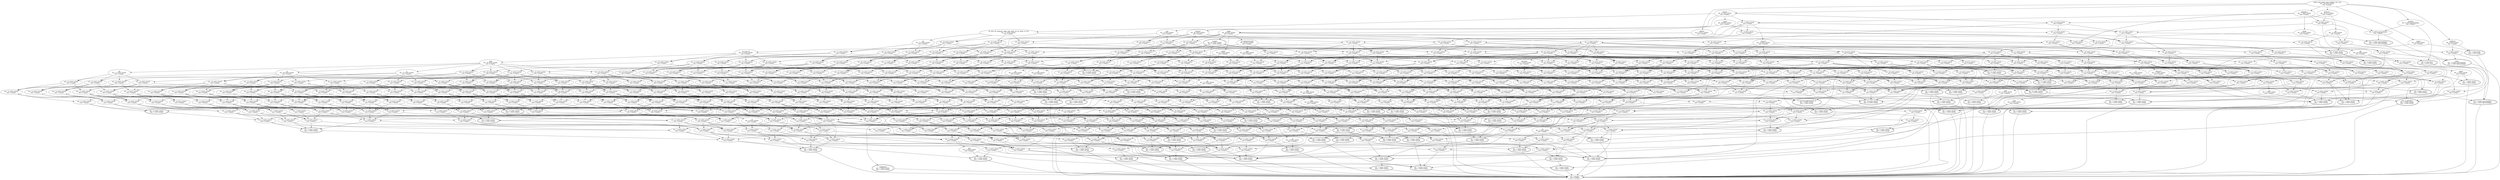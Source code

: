 digraph d{
1 [label="author, date-added, date-modified, title, year
ext.: 100 (93% article) 
own: 0 (empty) "]
2 [label="ext.: 1 (100% article) 
own: 1 (100% article) ", peripheries = 2]
3 [label="ext.: 52 (100% article) 
own: 0 (empty) "]
4 [label="ext.: 1 (100% article) 
own: 1 (100% article) ", peripheries = 2]
5 [label="ext.: 6 (100% article) 
own: 0 (empty) "]
6 [label="ext.: 37 (100% article) 
own: 0 (empty) "]
7 [label="ext.: 1 (100% article) 
own: 1 (100% article) ", peripheries = 2]
8 [label="ext.: 10 (100% article) 
own: 0 (empty) "]
9 [label="volume
ext.: 96 (95% article) 
own: 0 (empty) "]
10 [label="ext.: 74 (98% article) 
own: 0 (empty) "]
11 [label="ext.: 9 (100% article) 
own: 1 (100% article) ", peripheries = 2]
12 [label="number
ext.: 81 (100% article) 
own: 1 (100% article) ", peripheries = 2]
13 [label="ext.: 26 (100% article) 
own: 0 (empty) "]
14 [label="ext.: 25 (100% article) 
own: 0 (empty) "]
15 [label="ext.: 25 (100% article) 
own: 0 (empty) "]
16 [label="ext.: 32 (100% article) 
own: 0 (empty) "]
17 [label="ext.: 31 (100% article) 
own: 0 (empty) "]
18 [label="ext.: 2 (100% article) 
own: 1 (100% article) ", peripheries = 2]
19 [label="ext.: 2 (100% article) 
own: 0 (empty) "]
20 [label="ext.: 5 (100% article) 
own: 0 (empty) "]
21 [label="ext.: 6 (100% article) 
own: 0 (empty) "]
22 [label="ext.: 1 (100% article) 
own: 1 (100% article) ", peripheries = 2]
23 [label="ext.: 4 (100% article) 
own: 0 (empty) "]
24 [label="ext.: 8 (100% article) 
own: 0 (empty) "]
25 [label="ext.: 2 (100% article) 
own: 0 (empty) "]
26 [label="ext.: 1 (100% article) 
own: 1 (100% article) ", peripheries = 2]
27 [label="ext.: 1 (100% article) 
own: 1 (100% article) ", peripheries = 2]
28 [label="ext.: 65 (100% article) 
own: 0 (empty) "]
29 [label="ext.: 6 (100% article) 
own: 1 (100% article) ", peripheries = 2]
30 [label="ext.: 11 (100% article) 
own: 1 (100% article) ", peripheries = 2]
31 [label="ext.: 12 (100% article) 
own: 0 (empty) "]
32 [label="ext.: 4 (100% article) 
own: 0 (empty) "]
33 [label="ext.: 1 (100% article) 
own: 1 (100% article) ", peripheries = 2]
34 [label="ext.: 4 (100% article) 
own: 0 (empty) "]
35 [label="pmc
ext.: 2 (100% article) 
own: 0 (empty) "]
36 [label="ext.: 5 (100% article) 
own: 0 (empty) "]
37 [label="ext.: 2 (100% article) 
own: 0 (empty) "]
38 [label="ext.: 1 (100% article) 
own: 1 (100% article) ", peripheries = 2]
39 [label="ext.: 10 (100% article) 
own: 0 (empty) "]
40 [label="ext.: 4 (100% article) 
own: 1 (100% article) ", peripheries = 2]
41 [label="ext.: 9 (100% article) 
own: 6 (100% article) ", peripheries = 2]
42 [label="ext.: 39 (100% article) 
own: 0 (empty) "]
43 [label="ext.: 10 (100% article) 
own: 0 (empty) "]
44 [label="ext.: 2 (100% article) 
own: 2 (100% article) ", peripheries = 2]
45 [label="ext.: 59 (100% article) 
own: 0 (empty) "]
46 [label="ext.: 11 (100% article) 
own: 0 (empty) "]
47 [label="pages
ext.: 94 (95% article) 
own: 0 (empty) "]
48 [label="ext.: 45 (100% article) 
own: 0 (empty) "]
49 [label="ext.: 12 (100% article) 
own: 0 (empty) "]
50 [label="ext.: 3 (100% article) 
own: 0 (empty) "]
51 [label="ext.: 1 (100% article) 
own: 1 (100% article) ", peripheries = 2]
52 [label="ext.: 17 (100% article) 
own: 0 (empty) "]
53 [label="ext.: 4 (100% article) 
own: 0 (empty) "]
54 [label="ext.: 2 (100% article) 
own: 0 (empty) "]
55 [label="supplement
ext.: 1 (100% article) 
own: 1 (100% article) ", peripheries = 2]
56 [label="ext.: 2 (100% article) 
own: 1 (100% article) ", peripheries = 2]
57 [label="ext.: 3 (100% article) 
own: 0 (empty) "]
58 [label="ext.: 14 (100% article) 
own: 4 (100% article) ", peripheries = 2]
59 [label="ext.: 44 (90% article) 
own: 0 (empty) "]
60 [label="ext.: 73 (94% article) 
own: 0 (empty) "]
61 [label="ext.: 4 (75% misc) 
own: 3 (100% misc) ", peripheries = 2]
62 [label="ext.: 7 (100% article) 
own: 0 (empty) "]
63 [label="ext.: 11 (100% article) 
own: 0 (empty) "]
64 [label="ext.: 11 (100% article) 
own: 0 (empty) "]
65 [label="ext.: 10 (100% article) 
own: 0 (empty) "]
66 [label="ext.: 43 (97% article) 
own: 0 (empty) "]
67 [label="ext.: 2 (100% article) 
own: 1 (100% article) ", peripheries = 2]
68 [label="ext.: 28 (100% article) 
own: 0 (empty) "]
69 [label="ext.: 41 (100% article) 
own: 0 (empty) "]
70 [label="ext.: 9 (100% article) 
own: 1 (100% article) ", peripheries = 2]
71 [label="ext.: 14 (100% article) 
own: 0 (empty) "]
72 [label="ext.: 72 (98% article) 
own: 0 (empty) "]
73 [label="ext.: 14 (100% article) 
own: 0 (empty) "]
74 [label="ext.: 14 (100% article) 
own: 0 (empty) "]
75 [label="ext.: 15 (100% article) 
own: 0 (empty) "]
76 [label="ext.: 11 (100% article) 
own: 0 (empty) "]
77 [label="ext.: 13 (100% article) 
own: 0 (empty) "]
78 [label="ext.: 10 (100% article) 
own: 0 (empty) "]
79 [label="ext.: 3 (100% article) 
own: 0 (empty) "]
80 [label="ext.: 2 (100% article) 
own: 1 (100% article) ", peripheries = 2]
81 [label="ext.: 3 (100% article) 
own: 0 (empty) "]
82 [label="ext.: 7 (100% article) 
own: 0 (empty) "]
83 [label="ext.: 5 (100% article) 
own: 0 (empty) "]
84 [label="ext.: 6 (100% article) 
own: 0 (empty) "]
85 [label="ext.: 1 (100% article) 
own: 1 (100% article) ", peripheries = 2]
86 [label="ext.: 6 (100% article) 
own: 1 (100% article) ", peripheries = 2]
87 [label="ext.: 8 (100% article) 
own: 0 (empty) "]
88 [label="ext.: 5 (100% article) 
own: 0 (empty) "]
89 [label="ext.: 7 (100% article) 
own: 0 (empty) "]
90 [label="ext.: 4 (100% article) 
own: 0 (empty) "]
91 [label="ext.: 1 (100% article) 
own: 1 (100% article) ", peripheries = 2]
92 [label="ext.: 3 (100% article) 
own: 1 (100% article) ", peripheries = 2]
93 [label="ext.: 1 (100% article) 
own: 1 (100% article) ", peripheries = 2]
94 [label="ext.: 6 (100% article) 
own: 0 (empty) "]
95 [label="ext.: 3 (100% article) 
own: 1 (100% article) ", peripheries = 2]
96 [label="ext.: 23 (100% article) 
own: 0 (empty) "]
97 [label="ext.: 47 (100% article) 
own: 0 (empty) "]
98 [label="ext.: 29 (100% article) 
own: 0 (empty) "]
99 [label="ext.: 36 (100% article) 
own: 0 (empty) "]
100 [label="ext.: 35 (100% article) 
own: 0 (empty) "]
101 [label="ext.: 61 (100% article) 
own: 0 (empty) "]
102 [label="ext.: 53 (98% article) 
own: 0 (empty) "]
103 [label="ext.: 35 (97% article) 
own: 0 (empty) "]
104 [label="ext.: 42 (97% article) 
own: 0 (empty) "]
105 [label="ext.: 21 (100% article) 
own: 1 (100% article) ", peripheries = 2]
106 [label="ext.: 25 (100% article) 
own: 0 (empty) "]
107 [label="ext.: 37 (100% article) 
own: 0 (empty) "]
108 [label="isi, publication-type
ext.: 46 (91% article) 
own: 0 (empty) "]
109 [label="ext.: 23 (100% article) 
own: 1 (100% article) ", peripheries = 2]
110 [label="ext.: 10 (100% article) 
own: 1 (100% article) ", peripheries = 2]
111 [label="ext.: 13 (100% article) 
own: 0 (empty) "]
112 [label="ext.: 13 (100% article) 
own: 0 (empty) "]
113 [label="ext.: 14 (100% article) 
own: 0 (empty) "]
114 [label="ext.: 12 (100% article) 
own: 0 (empty) "]
115 [label="ext.: 13 (100% article) 
own: 0 (empty) "]
116 [label="ext.: 16 (100% article) 
own: 0 (empty) "]
117 [label="ext.: 16 (100% article) 
own: 0 (empty) "]
118 [label="mh
ext.: 17 (100% article) 
own: 0 (empty) "]
119 [label="ext.: 15 (100% article) 
own: 0 (empty) "]
120 [label="ext.: 5 (100% article) 
own: 1 (100% article) ", peripheries = 2]
121 [label="ext.: 7 (100% article) 
own: 0 (empty) "]
122 [label="ext.: 12 (100% article) 
own: 0 (empty) "]
123 [label="ext.: 13 (100% article) 
own: 0 (empty) "]
124 [label="ext.: 6 (100% article) 
own: 0 (empty) "]
125 [label="ext.: 11 (100% article) 
own: 0 (empty) "]
126 [label="ext.: 12 (100% article) 
own: 0 (empty) "]
127 [label="ext.: 12 (100% article) 
own: 0 (empty) "]
128 [label="ext.: 15 (100% article) 
own: 0 (empty) "]
129 [label="ext.: 15 (100% article) 
own: 0 (empty) "]
130 [label="ext.: 16 (100% article) 
own: 0 (empty) "]
131 [label="ext.: 14 (100% article) 
own: 0 (empty) "]
132 [label="ext.: 6 (100% article) 
own: 0 (empty) "]
133 [label="ext.: 8 (100% article) 
own: 0 (empty) "]
134 [label="ext.: 7 (100% article) 
own: 0 (empty) "]
135 [label="ext.: 9 (100% article) 
own: 0 (empty) "]
136 [label="ext.: 8 (100% article) 
own: 0 (empty) "]
137 [label="m3
ext.: 2 (100% article) 
own: 0 (empty) "]
138 [label="ext.: 29 (100% article) 
own: 0 (empty) "]
139 [label="ext.: 28 (100% article) 
own: 0 (empty) "]
140 [label="ext.: 7 (100% article) 
own: 0 (empty) "]
141 [label="ext.: 2 (100% article) 
own: 0 (empty) "]
142 [label="ext.: 5 (100% article) 
own: 0 (empty) "]
143 [label="ext.: 5 (100% article) 
own: 0 (empty) "]
144 [label="ty
ext.: 7 (100% article) 
own: 0 (empty) "]
145 [label="isbn, l3, bdsk-file-2
ext.: 1 (100% article) 
own: 1 (100% article) ", peripheries = 2]
146 [label="bdsk-file-1
ext.: 77 (96% article) 
own: 0 (empty) "]
147 [label="group
ext.: 44 (95% article) 
own: 0 (empty) "]
148 [label="booktitle
ext.: 6 (50% inproceedings) 
own: 0 (empty) "]
149 [label="ext.: 2 (100% inproceedings) 
own: 1 (100% inproceedings) ", peripheries = 2]
150 [label="ext.: 3 (100% article) 
own: 0 (empty) "]
151 [label="ext.: 16 (100% article) 
own: 0 (empty) "]
152 [label="ext.: 6 (100% article) 
own: 0 (empty) "]
153 [label="ext.: 2 (100% article) 
own: 0 (empty) "]
154 [label="ext.: 1 (100% article) 
own: 1 (100% article) ", peripheries = 2]
155 [label="url
ext.: 11 (90% article) 
own: 0 (empty) "]
156 [label="ext.: 10 (90% article) 
own: 0 (empty) "]
157 [label="bdsk-url-1
ext.: 34 (97% article) 
own: 0 (empty) "]
158 [label="ext.: 33 (96% article) 
own: 0 (empty) "]
159 [label="ext.: 20 (95% article) 
own: 0 (empty) "]
160 [label="ext.: 3 (66% article) 
own: 0 (empty) "]
161 [label="ext.: 33 (96% article) 
own: 0 (empty) "]
162 [label="address
ext.: 35 (97% article) 
own: 0 (empty) "]
163 [label="ext.: 3 (100% inproceedings) 
own: 0 (empty) "]
164 [label="editor
ext.: 1 (100% inproceedings) 
own: 1 (100% inproceedings) ", peripheries = 2]
165 [label="ext.: 20 (100% article) 
own: 0 (empty) "]
166 [label="ext.: 2 (100% article) 
own: 0 (empty) "]
167 [label="ext.: 28 (100% article) 
own: 0 (empty) "]
168 [label="month
ext.: 31 (100% article) 
own: 0 (empty) "]
169 [label="ext.: 1 (100% article) 
own: 1 (100% article) ", peripheries = 2]
170 [label="publisher
ext.: 4 (50% article) 
own: 0 (empty) "]
171 [label="annote
ext.: 15 (86% article) 
own: 0 (empty) "]
172 [label="ext.: 2 (50% book) 
own: 1 (100% book) ", peripheries = 2]
173 [label="ext.: 14 (100% article) 
own: 0 (empty) "]
174 [label="ext.: 16 (100% article) 
own: 0 (empty) "]
175 [label="ext.: 20 (100% article) 
own: 0 (empty) "]
176 [label="ext.: 21 (100% article) 
own: 0 (empty) "]
177 [label="ext.: 23 (100% article) 
own: 0 (empty) "]
178 [label="ext.: 18 (100% article) 
own: 0 (empty) "]
179 [label="ext.: 7 (100% article) 
own: 0 (empty) "]
180 [label="ext.: 17 (100% article) 
own: 0 (empty) "]
181 [label="ext.: 23 (100% article) 
own: 0 (empty) "]
182 [label="ext.: 24 (100% article) 
own: 0 (empty) "]
183 [label="ext.: 26 (100% article) 
own: 0 (empty) "]
184 [label="ext.: 21 (100% article) 
own: 0 (empty) "]
185 [label="ext.: 8 (100% article) 
own: 0 (empty) "]
186 [label="ext.: 6 (100% article) 
own: 0 (empty) "]
187 [label="ext.: 5 (100% article) 
own: 0 (empty) "]
188 [label="ext.: 17 (100% article) 
own: 0 (empty) "]
189 [label="ext.: 23 (100% article) 
own: 0 (empty) "]
190 [label="ext.: 25 (100% article) 
own: 0 (empty) "]
191 [label="ext.: 27 (100% article) 
own: 0 (empty) "]
192 [label="ext.: 21 (100% article) 
own: 0 (empty) "]
193 [label="ext.: 20 (100% article) 
own: 0 (empty) "]
194 [label="rn
ext.: 26 (100% article) 
own: 0 (empty) "]
195 [label="ext.: 28 (100% article) 
own: 0 (empty) "]
196 [label="dcom
ext.: 30 (100% article) 
own: 0 (empty) "]
197 [label="ext.: 24 (100% article) 
own: 0 (empty) "]
198 [label="ext.: 15 (100% article) 
own: 0 (empty) "]
199 [label="ext.: 21 (100% article) 
own: 0 (empty) "]
200 [label="ext.: 22 (100% article) 
own: 0 (empty) "]
201 [label="ext.: 24 (100% article) 
own: 0 (empty) "]
202 [label="ext.: 19 (100% article) 
own: 0 (empty) "]
203 [label="ext.: 18 (100% article) 
own: 0 (empty) "]
204 [label="ext.: 24 (100% article) 
own: 0 (empty) "]
205 [label="ext.: 25 (100% article) 
own: 0 (empty) "]
206 [label="lr
ext.: 27 (100% article) 
own: 0 (empty) "]
207 [label="ext.: 22 (100% article) 
own: 0 (empty) "]
208 [label="ext.: 45 (100% article) 
own: 0 (empty) "]
209 [label="ext.: 1 (100% article) 
own: 1 (100% article) ", peripheries = 2]
210 [label="ext.: 7 (100% article) 
own: 0 (empty) "]
211 [label="ext.: 9 (100% article) 
own: 0 (empty) "]
212 [label="ext.: 10 (100% article) 
own: 0 (empty) "]
213 [label="ext.: 9 (100% article) 
own: 0 (empty) "]
214 [label="ext.: 10 (100% article) 
own: 0 (empty) "]
215 [label="ext.: 11 (100% article) 
own: 0 (empty) "]
216 [label="ext.: 10 (100% article) 
own: 0 (empty) "]
217 [label="ext.: 10 (100% article) 
own: 0 (empty) "]
218 [label="ext.: 11 (100% article) 
own: 0 (empty) "]
219 [label="ext.: 11 (100% article) 
own: 0 (empty) "]
220 [label="ext.: 12 (100% article) 
own: 0 (empty) "]
221 [label="ext.: 16 (100% article) 
own: 0 (empty) "]
222 [label="ext.: 8 (100% article) 
own: 0 (empty) "]
223 [label="ext.: 3 (100% article) 
own: 1 (100% article) ", peripheries = 2]
224 [label="ext.: 12 (100% article) 
own: 0 (empty) "]
225 [label="ext.: 18 (100% article) 
own: 0 (empty) "]
226 [label="ext.: 28 (100% article) 
own: 0 (empty) "]
227 [label="ext.: 30 (100% article) 
own: 0 (empty) "]
228 [label="ext.: 14 (100% article) 
own: 0 (empty) "]
229 [label="ext.: 15 (100% article) 
own: 0 (empty) "]
230 [label="ext.: 17 (100% article) 
own: 0 (empty) "]
231 [label="ext.: 26 (100% article) 
own: 0 (empty) "]
232 [label="ext.: 34 (100% article) 
own: 0 (empty) "]
233 [label="ext.: 32 (100% article) 
own: 0 (empty) "]
234 [label="ext.: 15 (100% article) 
own: 0 (empty) "]
235 [label="ext.: 20 (100% article) 
own: 0 (empty) "]
236 [label="ext.: 19 (100% article) 
own: 0 (empty) "]
237 [label="ext.: 23 (100% article) 
own: 0 (empty) "]
238 [label="ext.: 15 (100% article) 
own: 0 (empty) "]
239 [label="ext.: 18 (100% article) 
own: 0 (empty) "]
240 [label="ext.: 25 (100% article) 
own: 0 (empty) "]
241 [label="ext.: 32 (100% article) 
own: 0 (empty) "]
242 [label="ext.: 30 (100% article) 
own: 0 (empty) "]
243 [label="ext.: 28 (100% article) 
own: 0 (empty) "]
244 [label="ext.: 36 (100% article) 
own: 0 (empty) "]
245 [label="ext.: 34 (100% article) 
own: 0 (empty) "]
246 [label="ext.: 15 (100% article) 
own: 0 (empty) "]
247 [label="ext.: 19 (100% article) 
own: 0 (empty) "]
248 [label="ext.: 18 (100% article) 
own: 0 (empty) "]
249 [label="ext.: 16 (100% article) 
own: 0 (empty) "]
250 [label="ext.: 21 (100% article) 
own: 0 (empty) "]
251 [label="ext.: 20 (100% article) 
own: 0 (empty) "]
252 [label="ext.: 15 (100% article) 
own: 0 (empty) "]
253 [label="ext.: 17 (100% article) 
own: 0 (empty) "]
254 [label="ext.: 11 (100% article) 
own: 0 (empty) "]
255 [label="ext.: 9 (100% article) 
own: 1 (100% article) ", peripheries = 2]
256 [label="ext.: 16 (100% article) 
own: 0 (empty) "]
257 [label="ext.: 19 (100% article) 
own: 0 (empty) "]
258 [label="ext.: 20 (100% article) 
own: 0 (empty) "]
259 [label="ext.: 23 (100% article) 
own: 0 (empty) "]
260 [label="ext.: 17 (100% article) 
own: 0 (empty) "]
261 [label="ext.: 20 (100% article) 
own: 0 (empty) "]
262 [label="ext.: 8 (100% article) 
own: 1 (100% article) ", peripheries = 2]
263 [label="ext.: 10 (100% article) 
own: 0 (empty) "]
264 [label="ext.: 6 (100% article) 
own: 0 (empty) "]
265 [label="ext.: 7 (100% article) 
own: 0 (empty) "]
266 [label="ext.: 7 (100% article) 
own: 0 (empty) "]
267 [label="ext.: 8 (100% article) 
own: 0 (empty) "]
268 [label="ext.: 4 (100% article) 
own: 0 (empty) "]
269 [label="ext.: 4 (100% article) 
own: 0 (empty) "]
270 [label="ext.: 12 (100% article) 
own: 0 (empty) "]
271 [label="ext.: 10 (100% article) 
own: 0 (empty) "]
272 [label="ext.: 2 (100% article) 
own: 1 (100% article) ", peripheries = 2]
273 [label="ext.: 6 (100% article) 
own: 1 (100% article) ", peripheries = 2]
274 [label="ext.: 2 (100% article) 
own: 0 (empty) "]
275 [label="ext.: 10 (100% article) 
own: 0 (empty) "]
276 [label="ext.: 12 (100% article) 
own: 0 (empty) "]
277 [label="ext.: 11 (100% article) 
own: 0 (empty) "]
278 [label="ext.: 14 (100% article) 
own: 0 (empty) "]
279 [label="ext.: 16 (100% article) 
own: 0 (empty) "]
280 [label="ext.: 21 (100% article) 
own: 0 (empty) "]
281 [label="co, iso-source-abbreviation, ps
ext.: 1 (100% article) 
own: 1 (100% article) ", peripheries = 2]
282 [label="ext.: 8 (100% article) 
own: 0 (empty) "]
283 [label="ext.: 17 (100% article) 
own: 0 (empty) "]
284 [label="ext.: 27 (100% article) 
own: 0 (empty) "]
285 [label="ext.: 29 (100% article) 
own: 0 (empty) "]
286 [label="ext.: 13 (100% article) 
own: 0 (empty) "]
287 [label="ext.: 9 (100% article) 
own: 0 (empty) "]
288 [label="ext.: 16 (100% article) 
own: 0 (empty) "]
289 [label="ext.: 25 (100% article) 
own: 0 (empty) "]
290 [label="ext.: 33 (100% article) 
own: 0 (empty) "]
291 [label="ext.: 31 (100% article) 
own: 0 (empty) "]
292 [label="ext.: 14 (100% article) 
own: 0 (empty) "]
293 [label="ext.: 19 (100% article) 
own: 0 (empty) "]
294 [label="ext.: 18 (100% article) 
own: 0 (empty) "]
295 [label="ext.: 22 (100% article) 
own: 0 (empty) "]
296 [label="ext.: 14 (100% article) 
own: 0 (empty) "]
297 [label="ext.: 17 (100% article) 
own: 0 (empty) "]
298 [label="ext.: 24 (100% article) 
own: 0 (empty) "]
299 [label="ext.: 31 (100% article) 
own: 0 (empty) "]
300 [label="ext.: 29 (100% article) 
own: 0 (empty) "]
301 [label="ext.: 27 (100% article) 
own: 0 (empty) "]
302 [label="au, jt, pl, sb
ext.: 35 (100% article) 
own: 0 (empty) "]
303 [label="ext.: 33 (100% article) 
own: 0 (empty) "]
304 [label="ext.: 14 (100% article) 
own: 0 (empty) "]
305 [label="ext.: 18 (100% article) 
own: 0 (empty) "]
306 [label="ext.: 17 (100% article) 
own: 0 (empty) "]
307 [label="ext.: 15 (100% article) 
own: 0 (empty) "]
308 [label="ext.: 20 (100% article) 
own: 0 (empty) "]
309 [label="ext.: 19 (100% article) 
own: 0 (empty) "]
310 [label="ext.: 14 (100% article) 
own: 0 (empty) "]
311 [label="ext.: 14 (100% article) 
own: 0 (empty) "]
312 [label="ext.: 16 (100% article) 
own: 0 (empty) "]
313 [label="ext.: 10 (100% article) 
own: 0 (empty) "]
314 [label="ext.: 11 (100% article) 
own: 0 (empty) "]
315 [label="ext.: 9 (100% article) 
own: 0 (empty) "]
316 [label="ext.: 5 (100% article) 
own: 2 (100% article) ", peripheries = 2]
317 [label="ext.: 7 (100% article) 
own: 0 (empty) "]
318 [label="ext.: 14 (100% article) 
own: 0 (empty) "]
319 [label="ext.: 1 (100% article) 
own: 1 (100% article) ", peripheries = 2]
320 [label="ext.: 5 (100% article) 
own: 0 (empty) "]
321 [label="ext.: 13 (100% article) 
own: 0 (empty) "]
322 [label="ext.: 23 (100% article) 
own: 0 (empty) "]
323 [label="ext.: 25 (100% article) 
own: 0 (empty) "]
324 [label="ext.: 9 (100% article) 
own: 0 (empty) "]
325 [label="ext.: 6 (100% article) 
own: 0 (empty) "]
326 [label="ext.: 12 (100% article) 
own: 0 (empty) "]
327 [label="ext.: 21 (100% article) 
own: 0 (empty) "]
328 [label="ext.: 28 (100% article) 
own: 0 (empty) "]
329 [label="ext.: 26 (100% article) 
own: 0 (empty) "]
330 [label="ext.: 10 (100% article) 
own: 0 (empty) "]
331 [label="ext.: 14 (100% article) 
own: 0 (empty) "]
332 [label="ext.: 13 (100% article) 
own: 0 (empty) "]
333 [label="ext.: 18 (100% article) 
own: 0 (empty) "]
334 [label="ext.: 10 (100% article) 
own: 0 (empty) "]
335 [label="ext.: 13 (100% article) 
own: 0 (empty) "]
336 [label="ext.: 10 (100% article) 
own: 0 (empty) "]
337 [label="ext.: 14 (100% article) 
own: 0 (empty) "]
338 [label="ext.: 13 (100% article) 
own: 0 (empty) "]
339 [label="ext.: 11 (100% article) 
own: 0 (empty) "]
340 [label="ext.: 15 (100% article) 
own: 0 (empty) "]
341 [label="ext.: 14 (100% article) 
own: 0 (empty) "]
342 [label="ext.: 10 (100% article) 
own: 0 (empty) "]
343 [label="ext.: 10 (100% article) 
own: 0 (empty) "]
344 [label="ext.: 12 (100% article) 
own: 0 (empty) "]
345 [label="ext.: 6 (100% article) 
own: 0 (empty) "]
346 [label="ext.: 7 (100% article) 
own: 0 (empty) "]
347 [label="ext.: 5 (100% article) 
own: 0 (empty) "]
348 [label="ext.: 2 (100% article) 
own: 1 (100% article) ", peripheries = 2]
349 [label="ext.: 2 (100% article) 
own: 0 (empty) "]
350 [label="ext.: 3 (100% article) 
own: 0 (empty) "]
351 [label="ext.: 1 (100% article) 
own: 1 (100% article) ", peripheries = 2]
352 [label="ext.: 8 (100% article) 
own: 0 (empty) "]
353 [label="ext.: 4 (100% article) 
own: 0 (empty) "]
354 [label="ext.: 15 (100% article) 
own: 0 (empty) "]
355 [label="ext.: 10 (100% article) 
own: 0 (empty) "]
356 [label="ext.: 11 (100% article) 
own: 0 (empty) "]
357 [label="ext.: 18 (100% article) 
own: 0 (empty) "]
358 [label="ext.: 13 (100% article) 
own: 0 (empty) "]
359 [label="keywords
ext.: 17 (100% article) 
own: 0 (empty) "]
360 [label="ext.: 18 (100% article) 
own: 0 (empty) "]
361 [label="ext.: 21 (100% article) 
own: 0 (empty) "]
362 [label="ext.: 16 (100% article) 
own: 0 (empty) "]
363 [label="ext.: 19 (100% article) 
own: 0 (empty) "]
364 [label="ext.: 7 (100% article) 
own: 0 (empty) "]
365 [label="ext.: 9 (100% article) 
own: 0 (empty) "]
366 [label="ext.: 24 (100% article) 
own: 0 (empty) "]
367 [label="ext.: 27 (100% article) 
own: 0 (empty) "]
368 [label="ext.: 26 (100% article) 
own: 0 (empty) "]
369 [label="ext.: 29 (100% article) 
own: 0 (empty) "]
370 [label="ext.: 16 (100% article) 
own: 0 (empty) "]
371 [label="ext.: 18 (100% article) 
own: 0 (empty) "]
372 [label="ext.: 17 (100% article) 
own: 0 (empty) "]
373 [label="ext.: 20 (100% article) 
own: 0 (empty) "]
374 [label="ext.: 21 (100% article) 
own: 0 (empty) "]
375 [label="ext.: 24 (100% article) 
own: 0 (empty) "]
376 [label="ext.: 18 (100% article) 
own: 0 (empty) "]
377 [label="ext.: 21 (100% article) 
own: 0 (empty) "]
378 [label="ext.: 9 (100% article) 
own: 0 (empty) "]
379 [label="ext.: 11 (100% article) 
own: 0 (empty) "]
380 [label="ext.: 12 (100% article) 
own: 0 (empty) "]
381 [label="ext.: 15 (100% article) 
own: 0 (empty) "]
382 [label="ext.: 37 (100% article) 
own: 0 (empty) "]
383 [label="ext.: 23 (100% article) 
own: 0 (empty) "]
384 [label="ext.: 26 (100% article) 
own: 0 (empty) "]
385 [label="ext.: 25 (100% article) 
own: 0 (empty) "]
386 [label="ext.: 28 (100% article) 
own: 0 (empty) "]
387 [label="ext.: 15 (100% article) 
own: 0 (empty) "]
388 [label="ext.: 17 (100% article) 
own: 0 (empty) "]
389 [label="ext.: 19 (100% article) 
own: 0 (empty) "]
390 [label="ext.: 22 (100% article) 
own: 0 (empty) "]
391 [label="ext.: 11 (100% article) 
own: 0 (empty) "]
392 [label="ext.: 13 (100% article) 
own: 0 (empty) "]
393 [label="ext.: 2 (100% article) 
own: 1 (100% article) ", peripheries = 2]
394 [label="ext.: 4 (100% article) 
own: 0 (empty) "]
395 [label="ext.: 7 (100% article) 
own: 0 (empty) "]
396 [label="ext.: 2 (100% article) 
own: 0 (empty) "]
397 [label="ext.: 11 (100% article) 
own: 0 (empty) "]
398 [label="ext.: 8 (100% article) 
own: 0 (empty) "]
399 [label="ext.: 7 (100% article) 
own: 0 (empty) "]
400 [label="ext.: 4 (100% article) 
own: 0 (empty) "]
401 [label="ext.: 1 (100% article) 
own: 1 (100% article) ", peripheries = 2]
402 [label="ext.: 27 (100% article) 
own: 0 (empty) "]
403 [label="ext.: 26 (100% article) 
own: 0 (empty) "]
404 [label="phst
ext.: 10 (100% article) 
own: 0 (empty) "]
405 [label="gr
ext.: 11 (100% article) 
own: 0 (empty) "]
406 [label="ext.: 18 (100% article) 
own: 0 (empty) "]
407 [label="ext.: 6 (100% article) 
own: 0 (empty) "]
408 [label="ext.: 30 (100% article) 
own: 0 (empty) "]
409 [label="ext.: 29 (100% article) 
own: 0 (empty) "]
410 [label="ext.: 17 (100% article) 
own: 0 (empty) "]
411 [label="ext.: 49 (97% article) 
own: 0 (empty) "]
412 [label="ext.: 8 (100% article) 
own: 0 (empty) "]
413 [label="ext.: 15 (100% article) 
own: 0 (empty) "]
414 [label="ext.: 17 (100% article) 
own: 0 (empty) "]
415 [label="ext.: 11 (100% article) 
own: 0 (empty) "]
416 [label="ext.: 16 (100% article) 
own: 0 (empty) "]
417 [label="ext.: 19 (100% article) 
own: 0 (empty) "]
418 [label="ext.: 18 (100% article) 
own: 0 (empty) "]
419 [label="ext.: 12 (100% article) 
own: 0 (empty) "]
420 [label="ext.: 12 (100% article) 
own: 0 (empty) "]
421 [label="ext.: 13 (100% article) 
own: 0 (empty) "]
422 [label="ext.: 6 (100% article) 
own: 0 (empty) "]
423 [label="ext.: 22 (100% article) 
own: 0 (empty) "]
424 [label="ext.: 6 (100% article) 
own: 0 (empty) "]
425 [label="ext.: 15 (100% article) 
own: 0 (empty) "]
426 [label="ext.: 18 (100% article) 
own: 0 (empty) "]
427 [label="ext.: 19 (100% article) 
own: 0 (empty) "]
428 [label="ext.: 5 (100% article) 
own: 0 (empty) "]
429 [label="ext.: 3 (100% article) 
own: 1 (100% article) ", peripheries = 2]
430 [label="ext.: 9 (100% article) 
own: 0 (empty) "]
431 [label="ext.: 8 (100% article) 
own: 0 (empty) "]
432 [label="ext.: 4 (100% article) 
own: 0 (empty) "]
433 [label="ext.: 7 (100% article) 
own: 0 (empty) "]
434 [label="ext.: 6 (100% article) 
own: 0 (empty) "]
435 [label="ext.: 4 (100% article) 
own: 0 (empty) "]
436 [label="ext.: 3 (100% article) 
own: 0 (empty) "]
437 [label="ext.: 2 (100% article) 
own: 1 (100% article) ", peripheries = 2]
438 [label="ext.: 3 (100% article) 
own: 0 (empty) "]
439 [label="ext.: 2 (100% article) 
own: 0 (empty) "]
440 [label="ext.: 9 (100% article) 
own: 0 (empty) "]
441 [label="ext.: 3 (100% article) 
own: 0 (empty) "]
442 [label="ext.: 12 (100% article) 
own: 0 (empty) "]
443 [label="ext.: 4 (100% article) 
own: 0 (empty) "]
444 [label="ext.: 4 (100% article) 
own: 0 (empty) "]
445 [label="ext.: 2 (100% article) 
own: 0 (empty) "]
446 [label="ext.: 6 (100% article) 
own: 0 (empty) "]
447 [label="ci
ext.: 5 (100% article) 
own: 0 (empty) "]
448 [label="ext.: 2 (100% article) 
own: 0 (empty) "]
449 [label="ext.: 4 (100% article) 
own: 0 (empty) "]
450 [label="ext.: 5 (100% article) 
own: 0 (empty) "]
451 [label="ext.: 3 (100% article) 
own: 0 (empty) "]
452 [label="ext.: 3 (100% article) 
own: 0 (empty) "]
453 [label="ext.: 3 (100% article) 
own: 0 (empty) "]
454 [label="ext.: 2 (100% article) 
own: 0 (empty) "]
455 [label="ext.: 5 (100% article) 
own: 0 (empty) "]
456 [label="ext.: 7 (100% article) 
own: 0 (empty) "]
457 [label="ext.: 5 (100% article) 
own: 0 (empty) "]
458 [label="ext.: 4 (100% article) 
own: 0 (empty) "]
459 [label="ext.: 1 (100% article) 
own: 1 (100% article) ", peripheries = 2]
460 [label="title1
ext.: 3 (100% article) 
own: 0 (empty) "]
461 [label="ext.: 3 (100% article) 
own: 0 (empty) "]
462 [label="ext.: 2 (100% article) 
own: 2 (100% article) ", peripheries = 2]
463 [label="ext.: 28 (100% article) 
own: 0 (empty) "]
464 [label="abstract
ext.: 60 (100% article) 
own: 0 (empty) "]
465 [label="ext.: 29 (100% article) 
own: 0 (empty) "]
466 [label="ext.: 42 (100% article) 
own: 0 (empty) "]
467 [label="ext.: 27 (100% article) 
own: 0 (empty) "]
468 [label="ext.: 33 (100% article) 
own: 0 (empty) "]
469 [label="journal
ext.: 97 (95% article) 
own: 0 (empty) "]
470 [label="ext.: 75 (98% article) 
own: 0 (empty) "]
471 [label="ext.: 32 (100% article) 
own: 0 (empty) "]
472 [label="ext.: 9 (100% article) 
own: 0 (empty) "]
473 [label="ext.: 17 (100% article) 
own: 0 (empty) "]
474 [label="ext.: 21 (100% article) 
own: 0 (empty) "]
475 [label="ext.: 32 (100% article) 
own: 0 (empty) "]
476 [label="ext.: 35 (100% article) 
own: 0 (empty) "]
477 [label="ext.: 15 (100% article) 
own: 0 (empty) "]
478 [label="dep
ext.: 11 (100% article) 
own: 0 (empty) "]
479 [label="ext.: 19 (100% article) 
own: 0 (empty) "]
480 [label="ext.: 46 (100% article) 
own: 0 (empty) "]
481 [label="issn
ext.: 74 (94% article) 
own: 0 (empty) "]
482 [label="ext.: 26 (100% article) 
own: 0 (empty) "]
483 [label="ext.: 15 (100% article) 
own: 0 (empty) "]
484 [label="ext.: 19 (100% article) 
own: 0 (empty) "]
485 [label="ext.: 54 (98% article) 
own: 0 (empty) "]
486 [label="ext.: 28 (100% article) 
own: 0 (empty) "]
487 [label="da, edat, jid, language, mhda, own, pmid, pst, pt, pubm, so, stat
ext.: 37 (100% article) 
own: 0 (empty) "]
488 [label="ext.: 34 (100% article) 
own: 0 (empty) "]
489 [label="ext.: 16 (100% article) 
own: 0 (empty) "]
490 [label="pii
ext.: 22 (100% article) 
own: 0 (empty) "]
491 [label="ext.: 20 (100% article) 
own: 0 (empty) "]
492 [label="ext.: 18 (100% article) 
own: 0 (empty) "]
493 [label="local-url
ext.: 50 (98% article) 
own: 0 (empty) "]
494 [label="ext.: 15 (100% article) 
own: 0 (empty) "]
495 [label="ext.: 16 (100% article) 
own: 0 (empty) "]
496 [label="ext.: 18 (100% article) 
own: 0 (empty) "]
497 [label="ext.: 12 (100% article) 
own: 0 (empty) "]
498 [label="ext.: 13 (100% article) 
own: 0 (empty) "]
499 [label="ext.: 33 (100% article) 
own: 0 (empty) "]
500 [label="ext.: 16 (100% article) 
own: 0 (empty) "]
501 [label="ext.: 17 (100% article) 
own: 0 (empty) "]
502 [label="ext.: 20 (100% article) 
own: 0 (empty) "]
503 [label="ext.: 27 (100% article) 
own: 0 (empty) "]
504 [label="ext.: 16 (100% article) 
own: 0 (empty) "]
505 [label="ext.: 20 (100% article) 
own: 0 (empty) "]
506 [label="ext.: 29 (100% article) 
own: 0 (empty) "]
507 [label="ext.: 35 (100% article) 
own: 0 (empty) "]
508 [label="ext.: 17 (100% article) 
own: 0 (empty) "]
509 [label="ext.: 21 (100% article) 
own: 0 (empty) "]
510 [label="ext.: 16 (100% article) 
own: 0 (empty) "]
511 [label="ext.: 19 (100% article) 
own: 0 (empty) "]
512 [label="ext.: 13 (100% article) 
own: 0 (empty) "]
513 [label="ext.: 10 (100% article) 
own: 0 (empty) "]
514 [label="ext.: 13 (100% article) 
own: 0 (empty) "]
515 [label="ext.: 14 (100% article) 
own: 0 (empty) "]
516 [label="ext.: 11 (100% article) 
own: 0 (empty) "]
517 [label="ext.: 10 (100% article) 
own: 0 (empty) "]
518 [label="ext.: 17 (100% article) 
own: 0 (empty) "]
519 [label="ext.: 23 (100% article) 
own: 0 (empty) "]
520 [label="ext.: 6 (100% article) 
own: 1 (100% article) ", peripheries = 2]
521 [label="ext.: 16 (100% article) 
own: 0 (empty) "]
522 [label="ext.: 28 (100% article) 
own: 0 (empty) "]
523 [label="ext.: 30 (100% article) 
own: 0 (empty) "]
524 [label="ext.: 17 (100% article) 
own: 0 (empty) "]
525 [label="ext.: 20 (100% article) 
own: 0 (empty) "]
526 [label="ext.: 41 (97% article) 
own: 0 (empty) "]
527 [label="ext.: 12 (100% article) 
own: 0 (empty) "]
528 [label="ext.: 9 (100% article) 
own: 0 (empty) "]
529 [label="ext.: 7 (100% article) 
own: 0 (empty) "]
530 [label="ext.: 4 (100% article) 
own: 0 (empty) "]
531 [label="ext.: 11 (100% article) 
own: 0 (empty) "]
532 [label="ext.: 7 (100% article) 
own: 0 (empty) "]
533 [label="ext.: 2 (100% article) 
own: 0 (empty) "]
534 [label="ext.: 5 (100% article) 
own: 0 (empty) "]
535 [label="ext.: 10 (100% article) 
own: 0 (empty) "]
536 [label="ext.: 3 (100% article) 
own: 0 (empty) "]
537 [label="ext.: 2 (100% article) 
own: 0 (empty) "]
538 [label="ext.: 19 (100% article) 
own: 0 (empty) "]
539 [label="ext.: 21 (100% article) 
own: 0 (empty) "]
540 [label="ext.: 8 (100% article) 
own: 0 (empty) "]
541 [label="ext.: 18 (100% article) 
own: 0 (empty) "]
542 [label="ext.: 24 (100% article) 
own: 0 (empty) "]
543 [label="ext.: 22 (100% article) 
own: 0 (empty) "]
544 [label="ext.: 9 (100% article) 
own: 0 (empty) "]
545 [label="ext.: 7 (100% article) 
own: 0 (empty) "]
546 [label="ext.: 8 (100% article) 
own: 0 (empty) "]
547 [label="ext.: 12 (100% article) 
own: 0 (empty) "]
548 [label="ext.: 11 (100% article) 
own: 0 (empty) "]
549 [label="ext.: 15 (100% article) 
own: 0 (empty) "]
550 [label="ext.: 8 (100% article) 
own: 0 (empty) "]
551 [label="ext.: 11 (100% article) 
own: 0 (empty) "]
552 [label="ext.: 3 (100% article) 
own: 0 (empty) "]
553 [label="ext.: 3 (100% article) 
own: 0 (empty) "]
554 [label="ext.: 8 (100% article) 
own: 0 (empty) "]
555 [label="ext.: 12 (100% article) 
own: 0 (empty) "]
556 [label="ext.: 11 (100% article) 
own: 0 (empty) "]
557 [label="ext.: 9 (100% article) 
own: 0 (empty) "]
558 [label="ext.: 13 (100% article) 
own: 0 (empty) "]
559 [label="ext.: 12 (100% article) 
own: 0 (empty) "]
560 [label="ext.: 2 (100% article) 
own: 0 (empty) "]
561 [label="ext.: 6 (100% article) 
own: 0 (empty) "]
562 [label="ext.: 5 (100% article) 
own: 0 (empty) "]
563 [label="ext.: 8 (100% article) 
own: 0 (empty) "]
564 [label="ext.: 9 (100% article) 
own: 0 (empty) "]
565 [label="ext.: 4 (100% article) 
own: 0 (empty) "]
566 [label="ext.: 5 (100% article) 
own: 0 (empty) "]
567 [label="ext.: 3 (100% article) 
own: 0 (empty) "]
568 [label="ext.: 7 (100% article) 
own: 0 (empty) "]
569 [label="ext.: 3 (100% article) 
own: 0 (empty) "]
570 [label="si
ext.: 4 (100% article) 
own: 0 (empty) "]
571 [label="ext.: 2 (100% article) 
own: 0 (empty) "]
572 [label="ext.: 16 (100% article) 
own: 0 (empty) "]
573 [label="ext.: 19 (100% article) 
own: 0 (empty) "]
574 [label="ext.: 8 (100% article) 
own: 0 (empty) "]
575 [label="ext.: 10 (100% article) 
own: 0 (empty) "]
576 [label="ext.: 5 (100% article) 
own: 0 (empty) "]
577 [label="ext.: 2 (100% article) 
own: 0 (empty) "]
578 [label="ext.: 4 (100% article) 
own: 0 (empty) "]
579 [label="ext.: 6 (100% article) 
own: 0 (empty) "]
580 [label="ext.: 4 (100% article) 
own: 0 (empty) "]
581 [label="ext.: 3 (100% article) 
own: 0 (empty) "]
582 [label="ext.: 1 (100% article) 
own: 1 (100% article) ", peripheries = 2]
583 [label="eprint
ext.: 2 (100% article) 
own: 0 (empty) "]
584 [label="ext.: 7 (100% article) 
own: 0 (empty) "]
585 [label="ext.: 2 (100% article) 
own: 0 (empty) "]
586 [label="ext.: 9 (100% article) 
own: 0 (empty) "]
587 [label="ext.: 3 (100% article) 
own: 0 (empty) "]
588 [label="ext.: 17 (100% article) 
own: 0 (empty) "]
589 [label="bdsk-url-2
ext.: 3 (100% article) 
own: 0 (empty) "]
590 [label="ext.: 2 (100% article) 
own: 0 (empty) "]
591 [label="ext.: 10 (100% article) 
own: 0 (empty) "]
592 [label="ext.: 25 (100% article) 
own: 0 (empty) "]
593 [label="ext.: 2 (100% article) 
own: 0 (empty) "]
594 [label="ext.: 3 (100% article) 
own: 0 (empty) "]
595 [label="doi
ext.: 18 (100% article) 
own: 0 (empty) "]
596 [label="ext.: 11 (100% article) 
own: 0 (empty) "]
597 [label="ext.: 1 (100% article) 
own: 1 (100% article) ", peripheries = 2]
598 [label="ext.: 18 (100% article) 
own: 0 (empty) "]
599 [label="ext.: 21 (100% article) 
own: 0 (empty) "]
600 [label="ext.: 19 (100% article) 
own: 0 (empty) "]
601 [label="ext.: 28 (100% article) 
own: 0 (empty) "]
602 [label="ext.: 5 (100% article) 
own: 0 (empty) "]
603 [label="ext.: 2 (100% article) 
own: 0 (empty) "]
604 [label="af
ext.: 6 (100% article) 
own: 0 (empty) "]
605 [label="ext.: 3 (100% article) 
own: 0 (empty) "]
606 [label="ext.: 3 (100% article) 
own: 0 (empty) "]
607 [label="di
ext.: 4 (100% article) 
own: 0 (empty) "]
608 [label="ext.: 26 (96% article) 
own: 0 (empty) "]
609 [label="ext.: 24 (95% article) 
own: 0 (empty) "]
610 [label="ext.: 28 (96% article) 
own: 0 (empty) "]
611 [label="ext.: 26 (96% article) 
own: 0 (empty) "]
612 [label="ext.: 19 (100% article) 
own: 0 (empty) "]
613 [label="ext.: 40 (97% article) 
own: 0 (empty) "]
614 [label="ext.: 19 (100% article) 
own: 0 (empty) "]
615 [label="ext.: 29 (100% article) 
own: 0 (empty) "]
616 [label="ext.: 18 (100% article) 
own: 0 (empty) "]
617 [label="ext.: 25 (96% article) 
own: 0 (empty) "]
618 [label="ext.: 28 (96% article) 
own: 0 (empty) "]
619 [label="ext.: 1 (100% article) 
own: 1 (100% article) ", peripheries = 2]
620 [label="ext.: 21 (100% article) 
own: 0 (empty) "]
621 [label="ext.: 22 (100% article) 
own: 0 (empty) "]
622 [label="ext.: 24 (95% article) 
own: 0 (empty) "]
623 [label="ext.: 23 (95% article) 
own: 0 (empty) "]
624 [label="ext.: 20 (100% article) 
own: 2 (100% article) ", peripheries = 2]
625 [label="ext.: 4 (100% article) 
own: 0 (empty) "]
626 [label="ext.: 3 (100% article) 
own: 0 (empty) "]
627 [label="ext.: 2 (100% article) 
own: 1 (100% article) ", peripheries = 2]
628 [label="ext.: 7 (100% article) 
own: 0 (empty) "]
629 [label="ext.: 3 (100% article) 
own: 0 (empty) "]
630 [label="ext.: 10 (100% article) 
own: 0 (empty) "]
631 [label="ext.: 2 (100% article) 
own: 0 (empty) "]
632 [label="ext.: 1 (100% article) 
own: 1 (100% article) ", peripheries = 2]
633 [label="ext.: 17 (100% article) 
own: 0 (empty) "]
634 [label="ext.: 18 (100% article) 
own: 0 (empty) "]
635 [label="ext.: 25 (100% article) 
own: 0 (empty) "]
636 [label="ext.: 18 (100% article) 
own: 0 (empty) "]
637 [label="ext.: 18 (100% article) 
own: 0 (empty) "]
638 [label="ext.: 26 (100% article) 
own: 0 (empty) "]
639 [label="ext.: 17 (100% article) 
own: 0 (empty) "]
640 [label="ext.: 17 (100% article) 
own: 0 (empty) "]
641 [label="ext.: 16 (100% article) 
own: 10 (100% article) ", peripheries = 2]
642 [label="ext.: 10 (90% article) 
own: 0 (empty) "]
643 [label="ext.: 14 (92% article) 
own: 0 (empty) "]
644 [label="ext.: 13 (92% article) 
own: 0 (empty) "]
645 [label="ext.: 11 (90% article) 
own: 0 (empty) "]
646 [label="ext.: 9 (88% article) 
own: 1 (100% article) ", peripheries = 2]
647 [label="ext.: 5 (100% article) 
own: 0 (empty) "]
648 [label="ext.: 11 (100% article) 
own: 0 (empty) "]
649 [label="ext.: 7 (100% article) 
own: 0 (empty) "]
650 [label="ext.: 8 (100% article) 
own: 0 (empty) "]
651 [label="ext.: 10 (100% article) 
own: 0 (empty) "]
652 [label="ext.: 8 (100% article) 
own: 0 (empty) "]
653 [label="ext.: 12 (100% article) 
own: 0 (empty) "]
654 [label="ext.: 11 (100% article) 
own: 0 (empty) "]
655 [label="ext.: 8 (100% article) 
own: 0 (empty) "]
656 [label="ext.: 11 (100% article) 
own: 0 (empty) "]
657 [label="ext.: 8 (100% article) 
own: 0 (empty) "]
658 [label="ext.: 12 (100% article) 
own: 0 (empty) "]
659 [label="ext.: 11 (100% article) 
own: 0 (empty) "]
660 [label="ext.: 9 (100% article) 
own: 0 (empty) "]
661 [label="ext.: 13 (100% article) 
own: 0 (empty) "]
662 [label="ext.: 12 (100% article) 
own: 0 (empty) "]
663 [label="rf
ext.: 2 (100% article) 
own: 0 (empty) "]
664 [label="ext.: 4 (100% article) 
own: 0 (empty) "]
665 [label="ext.: 5 (100% article) 
own: 0 (empty) "]
666 [label="ext.: 3 (100% article) 
own: 0 (empty) "]
667 [label="ext.: 2 (100% article) 
own: 0 (empty) "]
668 [label="ext.: 1 (100% article) 
own: 1 (100% article) ", peripheries = 2]
669 [label="ext.: 3 (100% article) 
own: 0 (empty) "]
670 [label="ext.: 2 (100% article) 
own: 0 (empty) "]
671 [label="ext.: 1 (100% article) 
own: 1 (100% article) ", peripheries = 2]
672 [label="ext.: 18 (100% article) 
own: 0 (empty) "]
673 [label="ext.: 26 (100% article) 
own: 0 (empty) "]
674 [label="ext.: 29 (100% article) 
own: 0 (empty) "]
675 [label="ext.: 19 (100% article) 
own: 0 (empty) "]
676 [label="ext.: 27 (100% article) 
own: 0 (empty) "]
677 [label="date
ext.: 30 (100% article) 
own: 0 (empty) "]
678 [label="ext.: 18 (100% article) 
own: 0 (empty) "]
679 [label="read
ext.: 2 (100% article) 
own: 0 (empty) "]
680 [label="ext.: 19 (100% article) 
own: 0 (empty) "]
681 [label="ext.: 20 (100% article) 
own: 0 (empty) "]
682 [label="ext.: 19 (100% article) 
own: 0 (empty) "]
683 [label="ext.: 18 (100% article) 
own: 0 (empty) "]
684 [label="ext.: 22 (100% article) 
own: 0 (empty) "]
685 [label="ext.: 25 (96% article) 
own: 0 (empty) "]
686 [label="ext.: 24 (95% article) 
own: 0 (empty) "]
687 [label="ext.: 21 (100% article) 
own: 0 (empty) "]
688 [label="ext.: 17 (100% article) 
own: 0 (empty) "]
689 [label="ext.: 1 (100% article) 
own: 1 (100% article) ", peripheries = 2]
690 [label="ext.: 8 (100% article) 
own: 0 (empty) "]
691 [label="ext.: 12 (100% article) 
own: 0 (empty) "]
692 [label="ext.: 11 (100% article) 
own: 0 (empty) "]
693 [label="ext.: 9 (100% article) 
own: 0 (empty) "]
694 [label="ext.: 5 (100% article) 
own: 5 (100% article) ", peripheries = 2]
695 [label="ext.: 7 (100% article) 
own: 2 (100% article) ", peripheries = 2]
696 [label="ext.: 1 (100% inproceedings) 
own: 1 (100% inproceedings) ", peripheries = 2]
697 [label="ext.: 0 (empty) 
own: 0 (empty) "]
1->146;
1->148;
1->157;
1->162;
1->170;
1->171;
1->469;
146->147;
146->158;
146->161;
146->163;
146->470;
148->163;
157->155;
157->158;
157->468;
162->161;
170->172;
171->172;
469->9;
469->464;
469->468;
469->470;
469->481;
9->10;
9->16;
9->47;
147->149;
155->156;
158->156;
158->159;
158->471;
161->159;
163->149;
464->463;
464->466;
464->480;
468->16;
468->463;
468->471;
470->10;
470->466;
470->471;
470->485;
470->493;
481->480;
481->485;
10->17;
10->66;
10->72;
16->8;
16->17;
16->408;
47->12;
47->45;
47->60;
47->72;
47->168;
47->408;
156->160;
463->467;
466->465;
466->467;
466->519;
471->17;
471->467;
471->492;
471->595;
480->465;
485->465;
485->526;
493->492;
493->519;
493->526;
8->11;
12->3;
12->28;
12->101;
12->138;
12->167;
17->11;
17->39;
17->409;
45->3;
45->48;
45->49;
45->69;
45->402;
60->48;
60->101;
60->102;
66->39;
66->104;
72->28;
72->69;
72->102;
72->104;
72->409;
72->411;
72->599;
72->643;
168->49;
168->167;
168->599;
408->138;
408->402;
408->409;
465->518;
467->473;
467->521;
492->521;
492->596;
519->518;
519->521;
526->518;
595->473;
595->596;
3->6;
3->13;
3->42;
3->43;
11->40;
28->6;
28->97;
28->99;
28->139;
28->165;
28->208;
28->359;
28->691;
39->40;
48->42;
48->68;
49->43;
69->6;
69->68;
69->71;
69->403;
69->423;
101->42;
101->97;
102->68;
102->97;
102->103;
102->613;
102->644;
104->71;
104->99;
104->103;
104->600;
104->618;
108->59;
108->107;
108->610;
108->677;
138->13;
138->136;
138->139;
167->43;
167->165;
402->13;
402->403;
409->139;
409->403;
409->410;
411->208;
411->410;
411->423;
411->612;
411->613;
411->618;
599->165;
599->600;
599->612;
643->644;
643->691;
6->14;
6->15;
6->19;
6->63;
6->174;
6->280;
13->5;
13->15;
42->14;
43->19;
59->52;
59->61;
59->100;
59->604;
59->607;
59->608;
59->615;
68->14;
71->63;
97->14;
97->98;
97->382;
97->692;
99->63;
99->98;
99->353;
99->586;
99->592;
99->634;
103->98;
103->617;
103->642;
107->100;
107->106;
107->676;
136->5;
136->140;
136->583;
139->15;
139->140;
139->143;
139->144;
139->221;
139->586;
139->588;
139->589;
165->19;
165->634;
165->636;
208->221;
208->280;
208->381;
208->382;
208->592;
208->636;
359->174;
359->353;
359->381;
403->15;
403->425;
410->221;
410->425;
423->280;
423->425;
600->634;
610->106;
610->608;
610->611;
610->681;
610->685;
612->636;
613->382;
613->617;
613->645;
618->592;
618->617;
644->642;
644->645;
644->692;
677->615;
677->674;
677->676;
677->681;
691->143;
691->692;
5->2;
5->20;
14->279;
15->20;
15->24;
15->94;
15->151;
15->211;
15->318;
52->53;
52->57;
52->58;
52->276;
63->24;
63->629;
98->621;
98->690;
100->58;
100->96;
100->638;
106->96;
106->109;
106->675;
106->684;
140->20;
140->141;
140->142;
140->587;
140->594;
144->94;
144->142;
174->211;
174->278;
174->629;
221->318;
221->590;
221->591;
221->593;
221->594;
280->278;
280->279;
280->318;
353->629;
381->278;
381->380;
382->279;
382->380;
382->621;
382->693;
425->318;
583->2;
586->24;
586->584;
586->587;
586->593;
588->151;
588->584;
588->591;
589->166;
589->590;
592->593;
592->621;
592->679;
604->53;
604->605;
607->57;
607->605;
608->96;
608->609;
608->614;
608->622;
611->109;
611->609;
611->686;
615->276;
615->601;
615->614;
615->638;
617->621;
642->690;
645->693;
674->601;
674->673;
674->680;
676->638;
676->673;
676->675;
681->614;
681->675;
681->680;
681->682;
685->622;
685->682;
685->684;
685->686;
692->690;
692->693;
20->23;
20->25;
24->21;
24->25;
24->439;
53->54;
57->54;
58->275;
94->23;
94->95;
94->461;
96->105;
96->620;
96->637;
109->105;
109->687;
142->23;
142->137;
151->21;
166->169;
211->95;
211->317;
211->439;
276->46;
276->275;
278->277;
278->317;
279->277;
318->317;
318->461;
380->277;
584->21;
587->25;
590->169;
601->46;
601->598;
601->602;
601->606;
601->635;
605->54;
609->105;
609->623;
614->598;
614->616;
614->637;
622->616;
622->620;
622->623;
629->439;
638->275;
638->635;
638->637;
673->635;
673->672;
675->637;
675->672;
675->678;
680->598;
680->672;
682->616;
682->678;
684->620;
684->678;
684->687;
686->623;
686->687;
23->7;
23->460;
46->41;
46->50;
46->56;
54->55;
95->319;
105->624;
137->7;
275->41;
275->274;
317->319;
461->319;
598->633;
602->50;
602->603;
602->669;
606->56;
606->603;
616->639;
620->624;
620->639;
623->624;
623->646;
635->41;
635->633;
635->669;
637->274;
637->633;
637->639;
672->633;
678->639;
687->624;
41->4;
41->44;
50->44;
50->51;
56->51;
274->4;
460->462;
603->51;
624->695;
633->4;
646->695;
646->696;
669->44;
683->640;
683->688;
640->641;
640->670;
688->641;
688->689;
641->671;
641->694;
670->619;
670->671;
487->476;
487->490;
487->507;
487->523;
476->474;
476->499;
476->522;
476->525;
490->474;
490->509;
507->488;
507->499;
507->506;
507->509;
523->506;
523->522;
244->232;
244->241;
244->245;
244->250;
244->369;
474->502;
488->475;
488->486;
488->491;
499->475;
499->502;
499->503;
499->505;
499->511;
506->486;
506->503;
506->508;
509->491;
509->502;
509->508;
522->503;
522->524;
525->511;
525->524;
232->227;
232->233;
232->235;
232->367;
232->427;
241->227;
241->242;
241->247;
241->368;
245->233;
245->242;
245->243;
245->251;
250->235;
250->247;
250->251;
369->243;
369->367;
369->368;
475->479;
475->482;
475->484;
475->496;
486->482;
486->489;
491->479;
491->489;
502->479;
502->500;
502->501;
502->515;
503->482;
503->500;
503->510;
505->484;
505->501;
508->489;
508->500;
511->496;
511->510;
511->515;
524->510;
227->225;
227->226;
227->366;
227->371;
233->226;
233->231;
233->236;
233->417;
233->418;
235->225;
235->236;
242->226;
242->240;
242->248;
243->231;
243->240;
243->249;
247->225;
247->248;
251->236;
251->248;
251->249;
367->231;
367->366;
368->240;
368->366;
427->371;
427->418;
479->477;
479->495;
479->514;
482->477;
482->494;
484->495;
489->477;
496->494;
496->514;
500->477;
500->516;
501->495;
501->512;
510->494;
510->516;
515->512;
515->514;
515->516;
225->230;
226->230;
226->237;
226->239;
226->253;
231->234;
231->237;
236->230;
236->234;
236->416;
236->421;
240->237;
240->246;
248->230;
248->246;
249->234;
249->246;
366->237;
366->370;
371->253;
371->370;
417->239;
417->416;
418->253;
418->421;
477->517;
494->517;
495->478;
495->497;
504->483;
504->498;
512->497;
514->497;
514->517;
516->517;
230->228;
230->229;
230->270;
234->228;
237->228;
237->252;
239->229;
246->228;
253->252;
253->270;
302->196;
302->290;
302->299;
302->308;
302->386;
370->252;
416->229;
416->419;
421->270;
421->419;
478->529;
483->527;
497->529;
498->513;
498->527;
196->118;
196->191;
196->194;
196->206;
196->328;
196->340;
196->375;
228->271;
229->254;
252->271;
270->254;
270->271;
290->285;
290->293;
290->328;
290->384;
290->426;
299->191;
299->285;
299->305;
299->385;
308->293;
308->305;
308->340;
386->375;
386->384;
386->385;
419->254;
513->528;
527->472;
527->528;
118->113;
118->116;
118->130;
191->113;
191->189;
191->201;
191->323;
191->337;
191->374;
194->116;
194->189;
194->204;
194->361;
194->542;
194->558;
206->130;
206->183;
206->201;
206->204;
206->377;
206->661;
238->224;
285->283;
285->323;
285->383;
285->388;
293->283;
293->331;
303->195;
303->291;
303->300;
303->301;
303->309;
305->283;
305->337;
328->183;
328->323;
328->331;
328->390;
328->542;
340->331;
340->337;
340->558;
340->661;
375->361;
375->374;
375->377;
375->390;
384->383;
384->390;
385->374;
385->383;
426->388;
472->520;
528->520;
113->111;
113->123;
116->111;
116->128;
130->75;
130->123;
130->128;
183->75;
183->177;
183->181;
183->373;
183->653;
189->111;
189->199;
189->360;
189->539;
189->555;
195->117;
195->190;
195->197;
195->205;
195->259;
195->329;
195->341;
201->123;
201->177;
201->199;
201->376;
201->658;
204->128;
204->181;
204->199;
204->220;
204->363;
224->255;
283->321;
291->284;
291->289;
291->294;
291->329;
291->405;
291->406;
291->414;
300->190;
300->284;
300->298;
300->306;
301->259;
301->289;
301->298;
301->307;
309->294;
309->306;
309->307;
309->341;
323->177;
323->321;
323->389;
323->539;
331->321;
331->547;
331->653;
337->321;
337->555;
337->658;
361->360;
361->363;
361->573;
374->360;
374->376;
374->389;
377->363;
377->373;
377->376;
383->387;
383->389;
388->387;
390->373;
390->389;
390->573;
542->181;
542->539;
542->547;
542->573;
558->220;
558->547;
558->555;
661->220;
661->653;
661->658;
75->31;
75->73;
111->126;
117->112;
117->119;
117->129;
123->31;
123->126;
128->73;
128->126;
128->133;
177->31;
177->175;
177->372;
177->648;
181->73;
181->175;
181->215;
181->357;
181->358;
190->112;
190->192;
190->200;
190->258;
190->322;
190->338;
197->119;
197->192;
197->193;
197->207;
197->543;
197->559;
199->126;
199->175;
199->218;
199->362;
205->129;
205->182;
205->200;
205->207;
205->261;
205->662;
220->133;
220->215;
220->218;
259->193;
259->258;
259->261;
259->327;
259->339;
284->288;
284->295;
284->297;
284->312;
284->322;
284->430;
289->292;
289->295;
289->327;
289->431;
294->288;
294->292;
294->332;
294->413;
294->420;
298->258;
298->295;
298->304;
306->288;
306->304;
306->338;
307->292;
307->304;
307->339;
321->531;
321->648;
329->182;
329->322;
329->327;
329->332;
329->543;
341->332;
341->338;
341->339;
341->559;
341->662;
360->362;
360->572;
363->357;
363->362;
373->357;
373->372;
376->362;
376->372;
389->372;
389->572;
405->407;
405->412;
405->430;
405->431;
406->297;
406->407;
406->413;
414->312;
414->412;
414->420;
539->175;
539->531;
539->572;
547->215;
547->531;
555->218;
555->531;
573->357;
573->572;
653->215;
653->648;
658->218;
658->648;
31->64;
73->64;
73->82;
112->114;
112->122;
119->114;
119->115;
119->131;
126->64;
126->121;
129->74;
129->122;
129->131;
133->82;
133->121;
175->64;
175->212;
175->354;
175->355;
182->74;
182->176;
182->184;
182->257;
182->654;
192->114;
192->188;
192->202;
192->538;
192->556;
193->115;
193->188;
193->203;
193->541;
193->557;
200->122;
200->176;
200->202;
200->260;
200->659;
207->131;
207->184;
207->202;
207->203;
207->219;
215->82;
215->212;
218->121;
218->212;
258->188;
258->260;
258->333;
258->336;
261->203;
261->257;
261->260;
261->660;
288->286;
288->311;
288->314;
288->326;
292->286;
292->330;
295->286;
295->310;
295->333;
295->433;
297->311;
297->335;
297->455;
304->286;
304->336;
312->310;
312->314;
312->456;
322->176;
322->326;
322->333;
322->335;
322->538;
327->257;
327->330;
327->333;
327->541;
332->326;
332->330;
332->548;
332->654;
338->326;
338->336;
338->556;
338->659;
339->330;
339->336;
339->557;
339->660;
357->354;
357->356;
358->355;
358->356;
362->354;
372->354;
392->379;
392->391;
392->575;
407->455;
412->422;
412->456;
413->311;
413->415;
420->314;
420->415;
420->422;
430->433;
430->455;
430->456;
431->433;
531->212;
543->184;
543->538;
543->541;
543->544;
543->548;
559->219;
559->548;
559->556;
559->557;
572->354;
648->212;
662->219;
662->654;
662->659;
662->660;
64->29;
74->30;
74->77;
82->29;
114->110;
114->125;
115->110;
115->127;
121->29;
122->30;
122->125;
131->77;
131->125;
131->127;
131->134;
176->30;
176->178;
176->256;
176->651;
176->656;
184->77;
184->178;
184->180;
184->185;
184->214;
184->442;
188->110;
188->198;
188->549;
188->554;
202->125;
202->178;
202->198;
202->217;
203->127;
203->180;
203->198;
203->267;
212->29;
219->134;
219->214;
219->217;
219->267;
257->180;
257->256;
257->652;
260->198;
260->256;
260->657;
286->315;
286->324;
310->315;
310->434;
311->313;
311->343;
314->313;
314->315;
314->457;
326->324;
326->343;
326->535;
326->651;
330->324;
330->546;
330->652;
333->256;
333->324;
333->549;
335->343;
335->551;
335->656;
336->324;
336->554;
336->657;
354->352;
355->352;
356->352;
379->365;
379->378;
391->378;
391->574;
415->313;
415->428;
422->428;
422->457;
433->434;
456->434;
456->457;
538->178;
538->535;
538->540;
538->549;
538->551;
538->570;
541->180;
541->545;
541->546;
541->549;
544->185;
544->540;
544->545;
548->214;
548->535;
548->546;
556->217;
556->535;
556->554;
557->267;
557->546;
557->554;
575->365;
575->574;
654->214;
654->651;
654->652;
659->217;
659->651;
659->657;
660->267;
660->652;
660->657;
30->65;
77->65;
77->76;
77->78;
77->84;
110->135;
125->65;
125->124;
125->135;
127->76;
127->132;
127->135;
134->84;
134->124;
134->132;
178->65;
178->173;
178->179;
178->213;
178->216;
178->350;
178->440;
180->76;
180->173;
180->186;
180->265;
180->630;
185->179;
185->186;
185->443;
198->135;
198->173;
198->266;
214->84;
214->213;
214->265;
214->444;
217->124;
217->213;
217->266;
256->173;
256->649;
267->132;
267->265;
267->266;
296->334;
296->397;
296->432;
296->625;
313->458;
315->435;
324->532;
324->649;
343->563;
343->650;
344->263;
344->342;
344->346;
344->564;
365->364;
365->452;
378->364;
404->287;
404->424;
428->458;
434->435;
442->78;
442->440;
442->443;
442->444;
442->447;
442->630;
457->435;
457->458;
535->213;
535->532;
535->536;
535->563;
540->179;
540->561;
540->578;
545->186;
545->561;
546->265;
546->532;
549->173;
549->532;
549->561;
549->569;
551->216;
551->563;
551->578;
554->266;
554->532;
570->350;
570->536;
570->569;
574->364;
651->213;
651->649;
651->650;
652->265;
652->649;
656->216;
656->650;
657->266;
657->649;
65->36;
65->62;
65->87;
65->89;
76->70;
76->83;
76->87;
78->62;
78->70;
78->79;
84->36;
84->83;
124->36;
124->120;
132->83;
132->120;
135->87;
135->120;
173->87;
173->187;
173->264;
173->349;
173->628;
179->187;
179->441;
179->453;
186->187;
213->36;
213->210;
213->264;
216->89;
216->210;
216->446;
216->453;
263->222;
263->262;
263->665;
265->83;
265->264;
266->120;
266->264;
287->325;
334->399;
334->550;
334->655;
342->262;
342->347;
342->568;
346->345;
346->347;
346->566;
346->665;
350->349;
364->393;
397->398;
397->399;
397->626;
424->429;
440->62;
440->441;
440->446;
440->628;
443->79;
443->441;
444->445;
447->445;
452->393;
532->264;
532->533;
536->533;
561->187;
563->210;
564->222;
564->566;
564->568;
564->579;
569->349;
569->533;
578->453;
625->626;
630->70;
630->628;
649->264;
650->210;
36->32;
36->37;
62->67;
62->86;
70->80;
70->81;
70->86;
70->90;
79->67;
79->80;
83->32;
83->81;
87->32;
87->86;
120->32;
210->438;
222->269;
222->273;
222->450;
222->631;
262->273;
262->663;
262->666;
264->32;
325->534;
345->565;
345->664;
347->666;
398->436;
398->627;
399->576;
399->647;
441->67;
446->438;
446->449;
550->395;
550->552;
550->553;
550->576;
566->269;
566->565;
566->580;
568->273;
568->562;
579->450;
579->562;
579->580;
626->627;
628->86;
655->395;
655->647;
665->269;
665->664;
665->666;
32->33;
37->33;
81->85;
90->85;
269->223;
269->451;
273->268;
273->632;
282->316;
282->320;
395->152;
395->394;
395->396;
449->448;
450->268;
450->451;
534->537;
552->396;
562->268;
562->567;
562->571;
565->223;
565->581;
576->394;
580->451;
580->567;
580->581;
631->632;
647->394;
664->223;
152->88;
152->153;
223->454;
268->209;
268->272;
268->351;
316->437;
320->530;
400->667;
451->272;
451->454;
567->272;
571->351;
581->454;
34->35;
88->92;
530->560;
667->668;
35->38;
92->91;
92->93;
577->401;
150->18;
150->154;
18->27;
582->697;
147->66;
155->8;
464->45;
481->60;
47->108;
156->11;
463->402;
466->69;
480->48;
485->102;
493->411;
8->136;
12->107;
60->59;
72->610;
465->68;
467->403;
492->410;
519->423;
526->613;
11->140;
28->106;
39->586;
48->52;
101->100;
102->608;
104->611;
411->685;
521->425;
40->587;
42->58;
97->96;
99->109;
103->609;
165->166;
208->684;
613->622;
618->686;
98->105;
382->620;
592->687;
604->602;
607->606;
617->623;
636->169;
53->50;
57->56;
584->585;
587->585;
605->603;
621->624;
680->683;
682->683;
686->683;
54->51;
461->462;
598->640;
616->640;
623->640;
672->688;
678->688;
687->688;
460->26;
585->597;
624->641;
633->641;
639->641;
695->694;
487->244;
476->232;
490->250;
507->245;
523->369;
474->235;
499->233;
506->243;
509->251;
522->367;
525->427;
502->236;
503->231;
503->504;
505->417;
505->504;
508->249;
511->418;
482->483;
484->483;
500->234;
500->498;
501->416;
501->498;
515->421;
477->527;
495->527;
512->419;
512->513;
516->513;
237->238;
239->238;
302->303;
478->472;
497->528;
517->528;
196->195;
228->224;
229->224;
290->291;
299->300;
308->309;
386->301;
529->520;
118->117;
191->190;
194->197;
206->205;
254->255;
271->255;
285->284;
293->294;
305->306;
328->329;
340->341;
375->259;
384->289;
385->298;
426->414;
113->112;
116->119;
130->129;
183->182;
189->192;
201->200;
204->207;
283->288;
323->322;
323->392;
331->332;
337->338;
361->193;
374->258;
377->261;
383->295;
388->312;
388->392;
390->327;
542->543;
558->559;
661->662;
75->74;
111->114;
123->122;
128->131;
177->176;
177->379;
181->184;
199->202;
220->219;
321->326;
360->188;
363->203;
373->257;
376->260;
387->310;
387->391;
389->333;
389->391;
405->544;
539->538;
539->575;
547->548;
555->556;
573->541;
653->654;
658->659;
31->30;
73->77;
126->125;
133->134;
175->178;
175->365;
215->214;
218->217;
295->296;
297->296;
312->344;
322->344;
357->180;
358->442;
362->198;
372->256;
372->378;
392->344;
407->428;
413->404;
430->540;
431->545;
531->535;
572->549;
572->574;
648->651;
64->65;
82->84;
121->124;
176->263;
212->213;
286->397;
310->342;
311->287;
311->397;
314->346;
326->346;
333->334;
333->342;
335->334;
354->173;
354->364;
355->440;
355->452;
356->630;
379->263;
391->342;
415->424;
433->432;
433->561;
455->432;
455->458;
455->578;
538->564;
575->564;
29->36;
178->222;
256->262;
256->655;
313->345;
313->398;
315->347;
315->398;
324->347;
324->399;
343->325;
343->345;
343->399;
352->393;
352->628;
365->222;
378->262;
428->429;
535->566;
540->579;
549->550;
549->568;
551->550;
574->568;
651->665;
656->655;
173->273;
173->395;
179->450;
186->80;
213->269;
216->395;
287->282;
350->37;
364->273;
397->282;
432->436;
432->552;
435->436;
440->631;
444->81;
444->438;
447->90;
447->449;
452->631;
458->436;
532->576;
536->37;
561->552;
561->562;
563->534;
563->565;
563->576;
578->552;
625->553;
649->647;
649->666;
650->647;
650->664;
87->152;
89->152;
187->268;
187->396;
210->223;
210->394;
264->394;
325->320;
345->400;
347->400;
347->567;
349->33;
393->632;
398->316;
398->400;
399->320;
399->400;
441->448;
445->85;
453->396;
453->448;
533->33;
628->632;
86->88;
436->437;
534->34;
534->530;
553->153;
576->530;
647->667;
663->209;
664->667;
666->272;
666->667;
316->348;
320->348;
400->348;
400->577;
567->577;
581->577;
34->150;
153->93;
272->401;
454->401;
530->150;
667->401;
560->154;
27->697;
170->160;
160->164;
168->674;
595->588;
167->673;
473->151;
518->279;
596->591;
599->680;
165->672;
14->274;
589->585;
642->646;
645->646;
594->462;
690->695;
693->695;
25->26;
95->26;
439->26;
602->670;
585->22;
603->619;
669->671;
524->370;
510->252;
504->238;
516->271;
498->224;
513->255;
456->579;
434->562;
457->580;
424->316;
435->567;
458->581;
532->567;
536->537;
569->571;
578->581;
36->34;
89->34;
210->34;
264->272;
349->351;
429->437;
446->88;
453->454;
90->92;
436->577;
449->92;
552->577;
553->560;
576->577;
663->668;
152->150;
394->150;
394->401;
396->91;
396->401;
448->91;
537->38;
88->18;
153->154;
454->459;
35->27;
154->697;
459->697;
171->643;
159->164;
160->141;
49->46;
43->41;
600->683;
612->683;
19->4;
61->696;
634->688;
636->688;
590->597;
591->597;
593->597;
594->597;
679->689;
21->22;
25->22;
244->302;
232->290;
241->299;
250->308;
369->386;
227->285;
235->293;
247->305;
367->384;
368->385;
427->426;
225->283;
366->383;
371->388;
370->387;
626->560;
32->150;
37->38;
67->91;
80->91;
448->459;
348->582;
560->582;
577->582;
38->697;
91->697;
93->697;
401->697;
163->164;
583->597;
141->22;
166->22;
137->145;
274->281;
639->281;
245->303;
233->291;
242->300;
243->301;
251->309;
226->284;
231->289;
236->294;
240->298;
248->306;
249->307;
417->406;
418->414;
230->288;
234->292;
237->295;
239->297;
246->304;
253->312;
416->413;
421->420;
228->286;
229->311;
252->310;
270->314;
419->415;
238->296;
254->313;
271->315;
224->397;
255->398;
81->18;
438->18;
438->459;
631->459;
437->582;
668->697;
148->61;
19->22;
634->22;
141->145;
277->281;
488->303;
475->291;
486->301;
491->309;
479->294;
482->289;
484->406;
489->307;
496->414;
477->292;
495->413;
514->420;
497->415;
445->459;
537->582;
571->582;
209->697;
351->697;
143->145;
494->310;
478->404;
483->296;
517->315;
527->397;
529->424;
528->398;
627->582;
33->697;
85->697;
632->697;
149->696;
472->282;
520->316;
533->582;
469->487;
172->145;
464->507;
470->476;
481->523;
47->244;
466->499;
480->506;
485->522;
493->525;
12->241;
45->245;
60->369;
72->232;
465->503;
467->505;
519->511;
526->524;
3->242;
28->227;
48->243;
69->233;
101->368;
102->367;
411->427;
518->510;
6->226;
42->240;
68->231;
97->366;
208->371;
403->417;
423->418;
14->237;
15->239;
280->253;
382->370;
279->252;
473->504;
521->512;
425->419;
151->238;
318->254;
162->488;
161->475;
159->484;
596->513;
591->255;
381->392;
380->391;
278->344;
277->342;
104->358;
99->355;
103->356;
98->352;
317->345;
71->442;
63->440;
143->625;
353->452;
592->452;
692->625;
24->446;
621->393;
629->631;
693->627;
21->88;
281->697;
145->697;
22->697;
619->697;
671->697;
694->697;
690->93;
439->459;
26->697;
597->697;
689->697;
593->459;
679->459;
4->697;
44->697;
51->697;
462->697;
696->697;
7->697;
55->697;
319->697;
169->697;
2->697;
164->697;
}